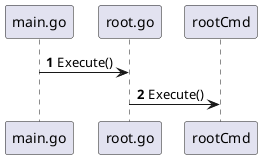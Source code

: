 @startuml
'https://plantuml.com/sequence-diagram

autonumber

main.go -> root.go: Execute()
root.go -> rootCmd: Execute()

@enduml